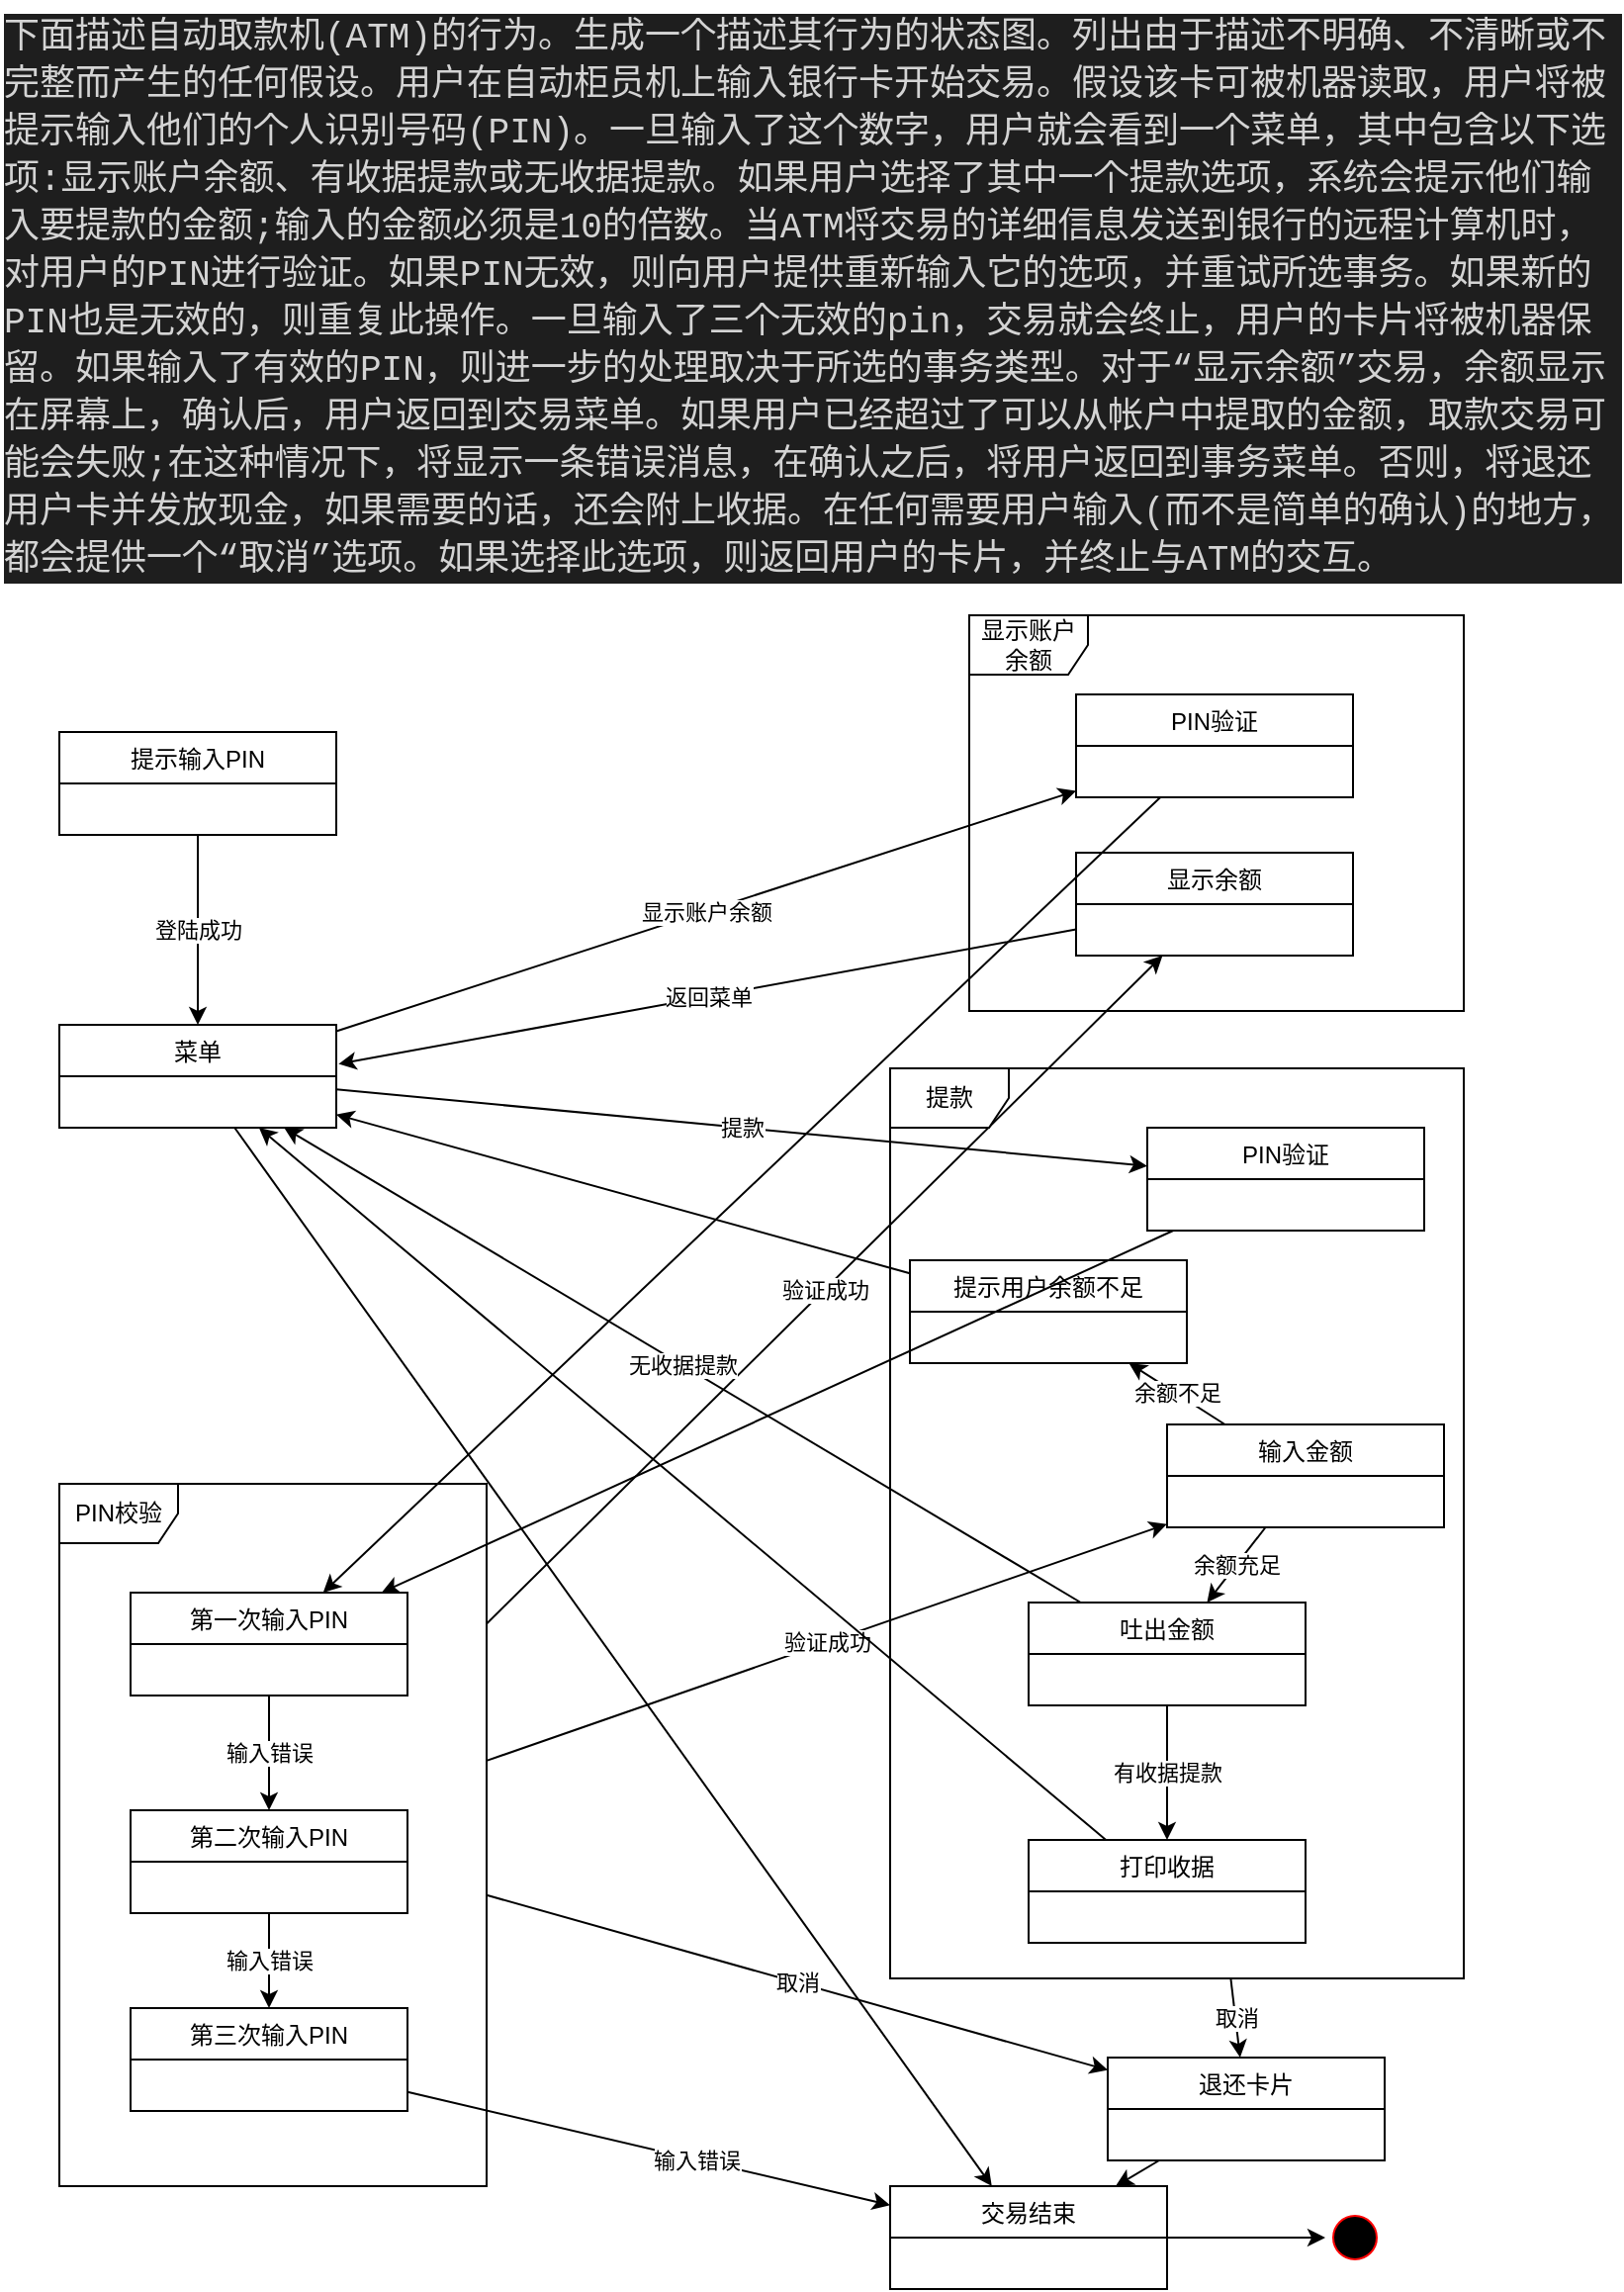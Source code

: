 <mxfile>
    <diagram id="YxQW-7k03kfsDE8h0tES" name="第 1 页">
        <mxGraphModel dx="703" dy="323" grid="1" gridSize="10" guides="1" tooltips="1" connect="1" arrows="1" fold="1" page="1" pageScale="1" pageWidth="827" pageHeight="1169" math="0" shadow="0">
            <root>
                <mxCell id="0"/>
                <mxCell id="1" parent="0"/>
                <mxCell id="2" value="&lt;div style=&quot;color: rgb(212, 212, 212); background-color: rgb(30, 30, 30); font-family: consolas, &amp;quot;courier new&amp;quot;, monospace; font-weight: normal; font-size: 18px; line-height: 24px;&quot;&gt;&lt;div&gt;&lt;span style=&quot;color: #d4d4d4&quot;&gt;下面描述自动取款机(ATM)的行为。生成一个描述其行为的状态图。列出由于描述不明确、不清晰或不完整而产生的任何假设。用户在自动柜员机上输入银行卡开始交易。假设该卡可被机器读取，用户将被提示输入他们的个人识别号码(PIN)。一旦输入了这个数字，用户就会看到一个菜单，其中包含以下选项:显示账户余额、有收据提款或无收据提款。如果用户选择了其中一个提款选项，系统会提示他们输入要提款的金额;输入的金额必须是10的倍数。当ATM将交易的详细信息发送到银行的远程计算机时，对用户的PIN进行验证。如果PIN无效，则向用户提供重新输入它的选项，并重试所选事务。如果新的PIN也是无效的，则重复此操作。一旦输入了三个无效的pin，交易就会终止，用户的卡片将被机器保留。如果输入了有效的PIN，则进一步的处理取决于所选的事务类型。对于“显示余额”交易，余额显示在屏幕上，确认后，用户返回到交易菜单。如果用户已经超过了可以从帐户中提取的金额，取款交易可能会失败;在这种情况下，将显示一条错误消息，在确认之后，将用户返回到事务菜单。否则，将退还用户卡并发放现金，如果需要的话，还会附上收据。在任何需要用户输入(而不是简单的确认)的地方，都会提供一个“取消”选项。如果选择此选项，则返回用户的卡片，并终止与ATM的交互。&lt;/span&gt;&lt;/div&gt;&lt;/div&gt;" style="text;whiteSpace=wrap;html=1;" vertex="1" parent="1">
                    <mxGeometry width="820" height="300" as="geometry"/>
                </mxCell>
                <mxCell id="14" value="登陆成功" style="edgeStyle=none;html=1;" edge="1" parent="1" source="4" target="13">
                    <mxGeometry relative="1" as="geometry"/>
                </mxCell>
                <mxCell id="4" value="提示输入PIN" style="swimlane;fontStyle=0;childLayout=stackLayout;horizontal=1;startSize=26;fillColor=none;horizontalStack=0;resizeParent=1;resizeParentMax=0;resizeLast=0;collapsible=1;marginBottom=0;" vertex="1" parent="1">
                    <mxGeometry x="30" y="370" width="140" height="52" as="geometry"/>
                </mxCell>
                <mxCell id="18" value="显示账户余额" style="edgeStyle=none;html=1;" edge="1" parent="1" source="13" target="48">
                    <mxGeometry relative="1" as="geometry"/>
                </mxCell>
                <mxCell id="58" value="提款" style="edgeStyle=none;html=1;" edge="1" parent="1" source="13" target="55">
                    <mxGeometry relative="1" as="geometry"/>
                </mxCell>
                <mxCell id="78" style="edgeStyle=none;html=1;" edge="1" parent="1" source="13" target="39">
                    <mxGeometry relative="1" as="geometry"/>
                </mxCell>
                <mxCell id="13" value="菜单" style="swimlane;fontStyle=0;childLayout=stackLayout;horizontal=1;startSize=26;fillColor=none;horizontalStack=0;resizeParent=1;resizeParentMax=0;resizeLast=0;collapsible=1;marginBottom=0;" vertex="1" parent="1">
                    <mxGeometry x="30" y="518" width="140" height="52" as="geometry"/>
                </mxCell>
                <mxCell id="38" value="输入错误" style="edgeStyle=none;html=1;" edge="1" parent="1" source="28" target="39">
                    <mxGeometry x="0.194" relative="1" as="geometry">
                        <mxPoint x="430.174" y="972.721" as="targetPoint"/>
                        <mxPoint as="offset"/>
                    </mxGeometry>
                </mxCell>
                <mxCell id="50" value="验证成功" style="edgeStyle=none;html=1;" edge="1" parent="1" source="25" target="49">
                    <mxGeometry relative="1" as="geometry"/>
                </mxCell>
                <mxCell id="60" value="验证成功" style="edgeStyle=none;html=1;" edge="1" parent="1" source="25" target="56">
                    <mxGeometry relative="1" as="geometry"/>
                </mxCell>
                <mxCell id="81" value="取消" style="edgeStyle=none;html=1;" edge="1" parent="1" source="25" target="79">
                    <mxGeometry relative="1" as="geometry"/>
                </mxCell>
                <mxCell id="25" value="PIN校验" style="shape=umlFrame;whiteSpace=wrap;html=1;" vertex="1" parent="1">
                    <mxGeometry x="30" y="750" width="216" height="355" as="geometry"/>
                </mxCell>
                <mxCell id="29" value="输入错误" style="edgeStyle=none;html=1;" edge="1" parent="1" source="26" target="27">
                    <mxGeometry relative="1" as="geometry"/>
                </mxCell>
                <mxCell id="26" value="第一次输入PIN" style="swimlane;fontStyle=0;childLayout=stackLayout;horizontal=1;startSize=26;fillColor=none;horizontalStack=0;resizeParent=1;resizeParentMax=0;resizeLast=0;collapsible=1;marginBottom=0;" vertex="1" parent="1">
                    <mxGeometry x="66" y="805" width="140" height="52" as="geometry"/>
                </mxCell>
                <mxCell id="31" value="输入错误" style="edgeStyle=none;html=1;" edge="1" parent="1" source="27" target="28">
                    <mxGeometry relative="1" as="geometry"/>
                </mxCell>
                <mxCell id="27" value="第二次输入PIN" style="swimlane;fontStyle=0;childLayout=stackLayout;horizontal=1;startSize=26;fillColor=none;horizontalStack=0;resizeParent=1;resizeParentMax=0;resizeLast=0;collapsible=1;marginBottom=0;" vertex="1" parent="1">
                    <mxGeometry x="66" y="915" width="140" height="52" as="geometry"/>
                </mxCell>
                <mxCell id="28" value="第三次输入PIN" style="swimlane;fontStyle=0;childLayout=stackLayout;horizontal=1;startSize=26;fillColor=none;horizontalStack=0;resizeParent=1;resizeParentMax=0;resizeLast=0;collapsible=1;marginBottom=0;" vertex="1" parent="1">
                    <mxGeometry x="66" y="1015" width="140" height="52" as="geometry"/>
                </mxCell>
                <mxCell id="44" style="edgeStyle=none;html=1;" edge="1" parent="1" source="39" target="42">
                    <mxGeometry relative="1" as="geometry"/>
                </mxCell>
                <mxCell id="39" value="交易结束" style="swimlane;fontStyle=0;childLayout=stackLayout;horizontal=1;startSize=26;fillColor=none;horizontalStack=0;resizeParent=1;resizeParentMax=0;resizeLast=0;collapsible=1;marginBottom=0;" vertex="1" parent="1">
                    <mxGeometry x="450" y="1105" width="140" height="52" as="geometry"/>
                </mxCell>
                <mxCell id="42" value="" style="ellipse;html=1;shape=startState;fillColor=#000000;strokeColor=#ff0000;" vertex="1" parent="1">
                    <mxGeometry x="670" y="1116" width="30" height="30" as="geometry"/>
                </mxCell>
                <mxCell id="47" style="edgeStyle=none;html=1;" edge="1" parent="1" source="48" target="26">
                    <mxGeometry relative="1" as="geometry"/>
                </mxCell>
                <mxCell id="46" value="&lt;span&gt;显示账户余额&lt;/span&gt;" style="shape=umlFrame;whiteSpace=wrap;html=1;" vertex="1" parent="1">
                    <mxGeometry x="490" y="311" width="250" height="200" as="geometry"/>
                </mxCell>
                <mxCell id="48" value="PIN验证" style="swimlane;fontStyle=0;childLayout=stackLayout;horizontal=1;startSize=26;fillColor=none;horizontalStack=0;resizeParent=1;resizeParentMax=0;resizeLast=0;collapsible=1;marginBottom=0;" vertex="1" parent="1">
                    <mxGeometry x="544" y="351" width="140" height="52" as="geometry"/>
                </mxCell>
                <mxCell id="57" value="返回菜单" style="edgeStyle=none;html=1;entryX=1.008;entryY=0.381;entryDx=0;entryDy=0;entryPerimeter=0;" edge="1" parent="1" source="49" target="13">
                    <mxGeometry relative="1" as="geometry"/>
                </mxCell>
                <mxCell id="49" value="显示余额" style="swimlane;fontStyle=0;childLayout=stackLayout;horizontal=1;startSize=26;fillColor=none;horizontalStack=0;resizeParent=1;resizeParentMax=0;resizeLast=0;collapsible=1;marginBottom=0;" vertex="1" parent="1">
                    <mxGeometry x="544" y="431" width="140" height="52" as="geometry"/>
                </mxCell>
                <mxCell id="80" value="取消" style="edgeStyle=none;html=1;" edge="1" parent="1" source="54" target="79">
                    <mxGeometry relative="1" as="geometry"/>
                </mxCell>
                <mxCell id="54" value="提款" style="shape=umlFrame;whiteSpace=wrap;html=1;" vertex="1" parent="1">
                    <mxGeometry x="450" y="540" width="290" height="460" as="geometry"/>
                </mxCell>
                <mxCell id="59" style="edgeStyle=none;html=1;" edge="1" parent="1" source="55" target="26">
                    <mxGeometry relative="1" as="geometry"/>
                </mxCell>
                <mxCell id="55" value="PIN验证" style="swimlane;fontStyle=0;childLayout=stackLayout;horizontal=1;startSize=26;fillColor=none;horizontalStack=0;resizeParent=1;resizeParentMax=0;resizeLast=0;collapsible=1;marginBottom=0;" vertex="1" parent="1">
                    <mxGeometry x="580" y="570" width="140" height="52" as="geometry"/>
                </mxCell>
                <mxCell id="64" value="余额充足" style="edgeStyle=none;html=1;" edge="1" parent="1" source="56" target="62">
                    <mxGeometry relative="1" as="geometry"/>
                </mxCell>
                <mxCell id="72" value="余额不足" style="edgeStyle=none;html=1;" edge="1" parent="1" source="56" target="71">
                    <mxGeometry relative="1" as="geometry"/>
                </mxCell>
                <mxCell id="56" value="输入金额" style="swimlane;fontStyle=0;childLayout=stackLayout;horizontal=1;startSize=26;fillColor=none;horizontalStack=0;resizeParent=1;resizeParentMax=0;resizeLast=0;collapsible=1;marginBottom=0;" vertex="1" parent="1">
                    <mxGeometry x="590" y="720" width="140" height="52" as="geometry"/>
                </mxCell>
                <mxCell id="63" value="无收据提款" style="edgeStyle=none;html=1;" edge="1" parent="1" source="62" target="13">
                    <mxGeometry relative="1" as="geometry">
                        <mxPoint x="160" y="560" as="targetPoint"/>
                    </mxGeometry>
                </mxCell>
                <mxCell id="76" value="有收据提款" style="edgeStyle=none;html=1;entryX=0.5;entryY=0;entryDx=0;entryDy=0;" edge="1" parent="1" source="62" target="74">
                    <mxGeometry relative="1" as="geometry"/>
                </mxCell>
                <mxCell id="62" value="吐出金额" style="swimlane;fontStyle=0;childLayout=stackLayout;horizontal=1;startSize=26;fillColor=none;horizontalStack=0;resizeParent=1;resizeParentMax=0;resizeLast=0;collapsible=1;marginBottom=0;" vertex="1" parent="1">
                    <mxGeometry x="520" y="810" width="140" height="52" as="geometry"/>
                </mxCell>
                <mxCell id="73" style="edgeStyle=none;html=1;" edge="1" parent="1" source="71" target="13">
                    <mxGeometry relative="1" as="geometry"/>
                </mxCell>
                <mxCell id="71" value="提示用户余额不足" style="swimlane;fontStyle=0;childLayout=stackLayout;horizontal=1;startSize=26;fillColor=none;horizontalStack=0;resizeParent=1;resizeParentMax=0;resizeLast=0;collapsible=1;marginBottom=0;" vertex="1" parent="1">
                    <mxGeometry x="460" y="637" width="140" height="52" as="geometry"/>
                </mxCell>
                <mxCell id="77" style="edgeStyle=none;html=1;" edge="1" parent="1" source="74" target="13">
                    <mxGeometry relative="1" as="geometry"/>
                </mxCell>
                <mxCell id="74" value="打印收据" style="swimlane;fontStyle=0;childLayout=stackLayout;horizontal=1;startSize=26;fillColor=none;horizontalStack=0;resizeParent=1;resizeParentMax=0;resizeLast=0;collapsible=1;marginBottom=0;" vertex="1" parent="1">
                    <mxGeometry x="520" y="930" width="140" height="52" as="geometry"/>
                </mxCell>
                <mxCell id="82" style="edgeStyle=none;html=1;" edge="1" parent="1" source="79" target="39">
                    <mxGeometry relative="1" as="geometry"/>
                </mxCell>
                <mxCell id="79" value="退还卡片" style="swimlane;fontStyle=0;childLayout=stackLayout;horizontal=1;startSize=26;fillColor=none;horizontalStack=0;resizeParent=1;resizeParentMax=0;resizeLast=0;collapsible=1;marginBottom=0;" vertex="1" parent="1">
                    <mxGeometry x="560" y="1040" width="140" height="52" as="geometry"/>
                </mxCell>
            </root>
        </mxGraphModel>
    </diagram>
</mxfile>